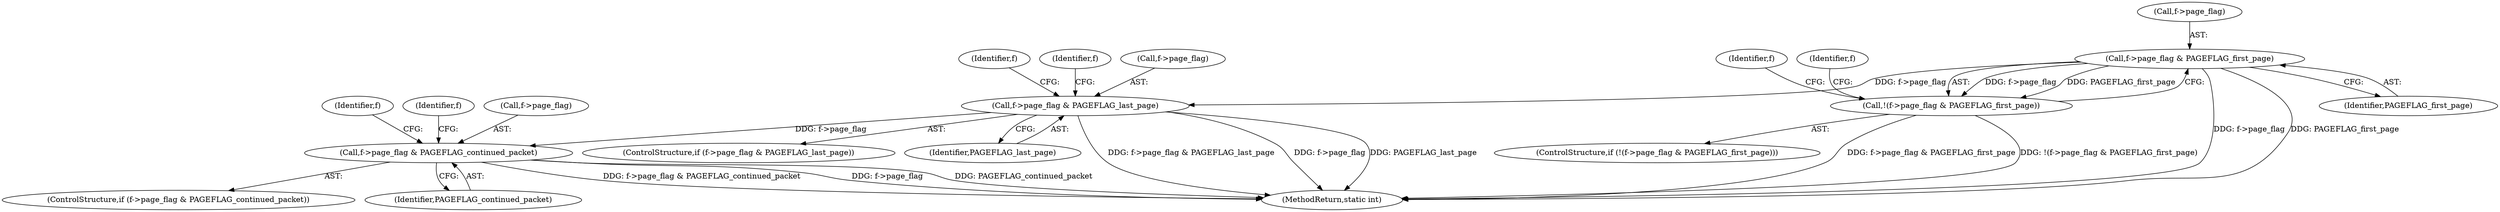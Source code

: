 digraph "0_stb_98fdfc6df88b1e34a736d5e126e6c8139c8de1a6_2@pointer" {
"1000132" [label="(Call,f->page_flag & PAGEFLAG_first_page)"];
"1000131" [label="(Call,!(f->page_flag & PAGEFLAG_first_page))"];
"1000142" [label="(Call,f->page_flag & PAGEFLAG_last_page)"];
"1000152" [label="(Call,f->page_flag & PAGEFLAG_continued_packet)"];
"1000133" [label="(Call,f->page_flag)"];
"1000154" [label="(Identifier,f)"];
"1000141" [label="(ControlStructure,if (f->page_flag & PAGEFLAG_last_page))"];
"1000146" [label="(Identifier,PAGEFLAG_last_page)"];
"1000149" [label="(Identifier,f)"];
"1000151" [label="(ControlStructure,if (f->page_flag & PAGEFLAG_continued_packet))"];
"1000142" [label="(Call,f->page_flag & PAGEFLAG_last_page)"];
"1000130" [label="(ControlStructure,if (!(f->page_flag & PAGEFLAG_first_page)))"];
"1000143" [label="(Call,f->page_flag)"];
"1000131" [label="(Call,!(f->page_flag & PAGEFLAG_first_page))"];
"1000152" [label="(Call,f->page_flag & PAGEFLAG_continued_packet)"];
"1000159" [label="(Identifier,f)"];
"1000164" [label="(Identifier,f)"];
"1000153" [label="(Call,f->page_flag)"];
"1000156" [label="(Identifier,PAGEFLAG_continued_packet)"];
"1000132" [label="(Call,f->page_flag & PAGEFLAG_first_page)"];
"1000139" [label="(Identifier,f)"];
"1003688" [label="(MethodReturn,static int)"];
"1000136" [label="(Identifier,PAGEFLAG_first_page)"];
"1000144" [label="(Identifier,f)"];
"1000132" -> "1000131"  [label="AST: "];
"1000132" -> "1000136"  [label="CFG: "];
"1000133" -> "1000132"  [label="AST: "];
"1000136" -> "1000132"  [label="AST: "];
"1000131" -> "1000132"  [label="CFG: "];
"1000132" -> "1003688"  [label="DDG: f->page_flag"];
"1000132" -> "1003688"  [label="DDG: PAGEFLAG_first_page"];
"1000132" -> "1000131"  [label="DDG: f->page_flag"];
"1000132" -> "1000131"  [label="DDG: PAGEFLAG_first_page"];
"1000132" -> "1000142"  [label="DDG: f->page_flag"];
"1000131" -> "1000130"  [label="AST: "];
"1000139" -> "1000131"  [label="CFG: "];
"1000144" -> "1000131"  [label="CFG: "];
"1000131" -> "1003688"  [label="DDG: f->page_flag & PAGEFLAG_first_page"];
"1000131" -> "1003688"  [label="DDG: !(f->page_flag & PAGEFLAG_first_page)"];
"1000142" -> "1000141"  [label="AST: "];
"1000142" -> "1000146"  [label="CFG: "];
"1000143" -> "1000142"  [label="AST: "];
"1000146" -> "1000142"  [label="AST: "];
"1000149" -> "1000142"  [label="CFG: "];
"1000154" -> "1000142"  [label="CFG: "];
"1000142" -> "1003688"  [label="DDG: f->page_flag & PAGEFLAG_last_page"];
"1000142" -> "1003688"  [label="DDG: f->page_flag"];
"1000142" -> "1003688"  [label="DDG: PAGEFLAG_last_page"];
"1000142" -> "1000152"  [label="DDG: f->page_flag"];
"1000152" -> "1000151"  [label="AST: "];
"1000152" -> "1000156"  [label="CFG: "];
"1000153" -> "1000152"  [label="AST: "];
"1000156" -> "1000152"  [label="AST: "];
"1000159" -> "1000152"  [label="CFG: "];
"1000164" -> "1000152"  [label="CFG: "];
"1000152" -> "1003688"  [label="DDG: f->page_flag & PAGEFLAG_continued_packet"];
"1000152" -> "1003688"  [label="DDG: f->page_flag"];
"1000152" -> "1003688"  [label="DDG: PAGEFLAG_continued_packet"];
}
